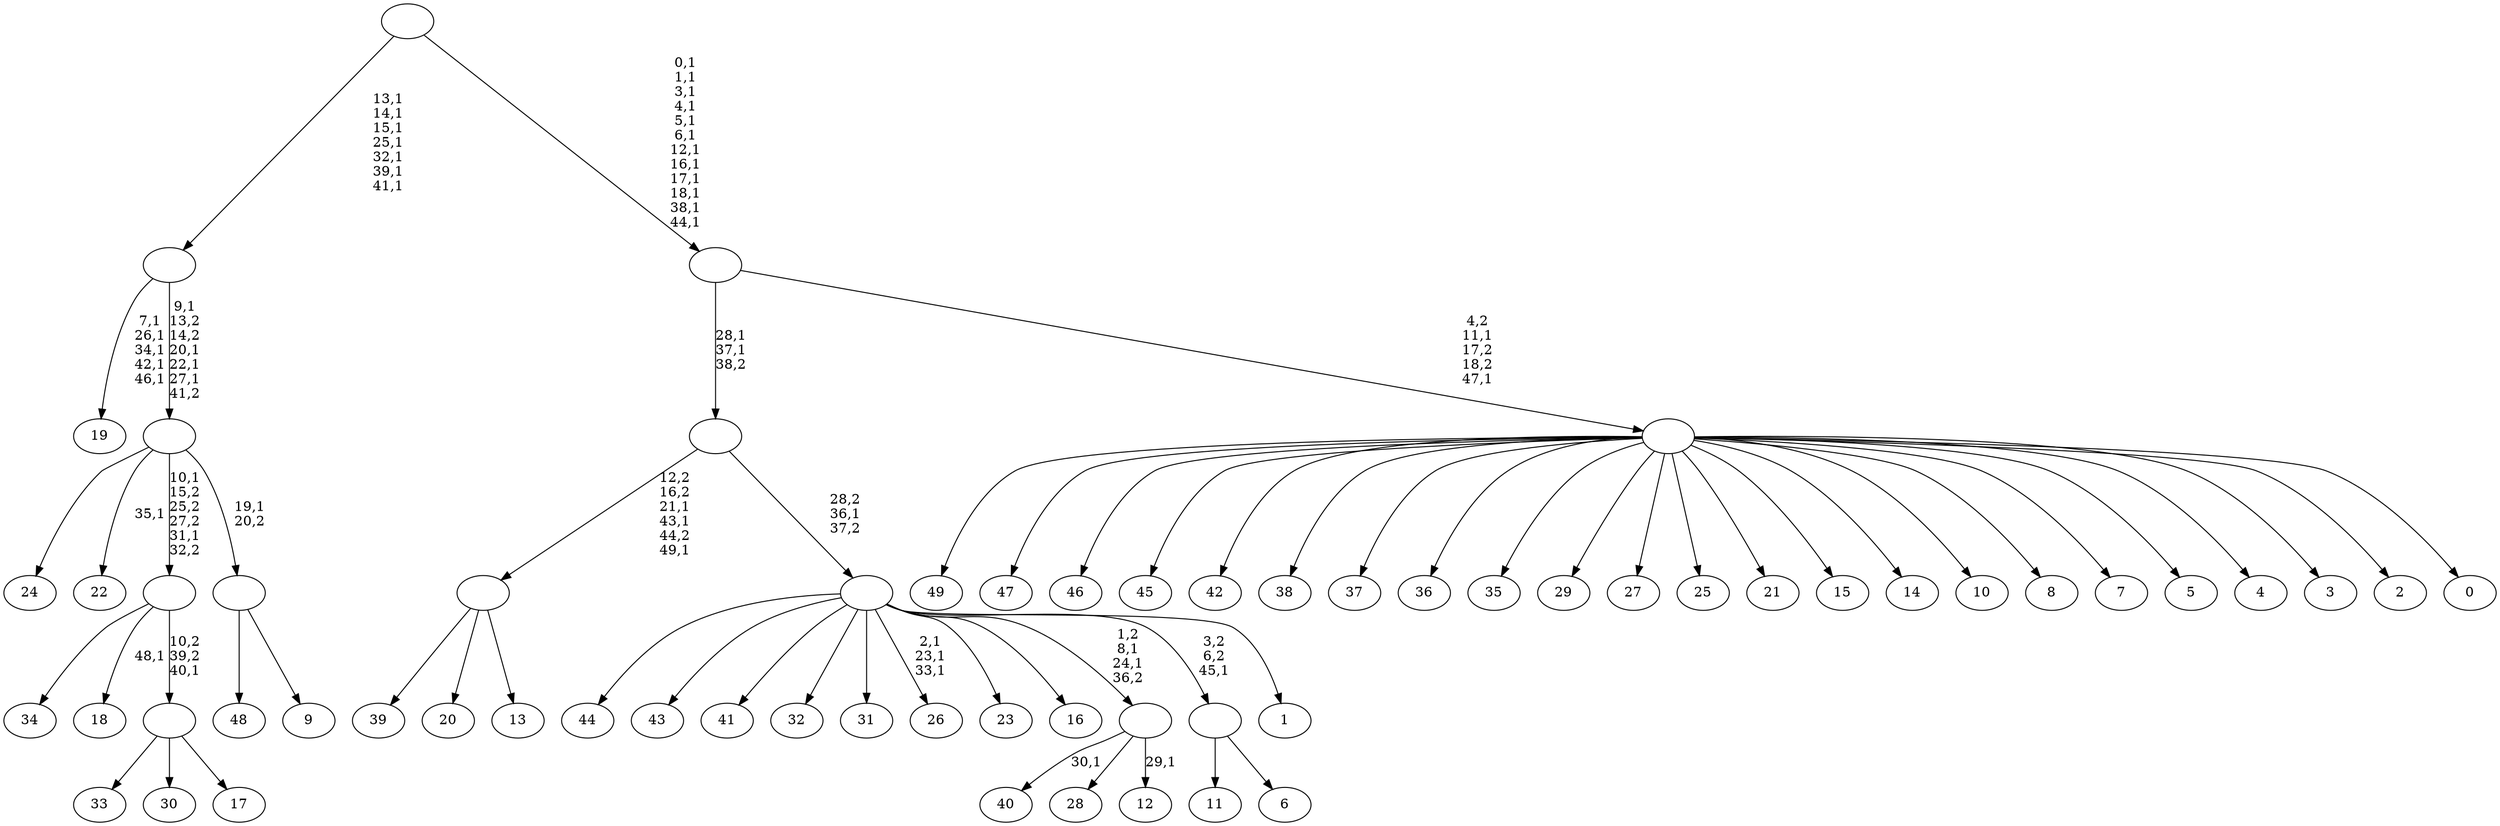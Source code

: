 digraph T {
	100 [label="49"]
	99 [label="48"]
	98 [label="47"]
	97 [label="46"]
	96 [label="45"]
	95 [label="44"]
	94 [label="43"]
	93 [label="42"]
	92 [label="41"]
	91 [label="40"]
	89 [label="39"]
	88 [label="38"]
	87 [label="37"]
	86 [label="36"]
	85 [label="35"]
	84 [label="34"]
	83 [label="33"]
	82 [label="32"]
	81 [label="31"]
	80 [label="30"]
	79 [label="29"]
	78 [label="28"]
	77 [label="27"]
	76 [label="26"]
	72 [label="25"]
	71 [label="24"]
	70 [label="23"]
	69 [label="22"]
	67 [label="21"]
	66 [label="20"]
	65 [label="19"]
	59 [label="18"]
	57 [label="17"]
	56 [label=""]
	55 [label=""]
	53 [label="16"]
	52 [label="15"]
	51 [label="14"]
	50 [label="13"]
	49 [label=""]
	46 [label="12"]
	44 [label=""]
	42 [label="11"]
	41 [label="10"]
	40 [label="9"]
	39 [label=""]
	38 [label=""]
	34 [label=""]
	27 [label="8"]
	26 [label="7"]
	25 [label="6"]
	24 [label=""]
	23 [label="5"]
	22 [label="4"]
	21 [label="3"]
	20 [label="2"]
	19 [label="1"]
	18 [label=""]
	17 [label=""]
	15 [label="0"]
	14 [label=""]
	12 [label=""]
	0 [label=""]
	56 -> 83 [label=""]
	56 -> 80 [label=""]
	56 -> 57 [label=""]
	55 -> 59 [label="48,1"]
	55 -> 84 [label=""]
	55 -> 56 [label="10,2\n39,2\n40,1"]
	49 -> 89 [label=""]
	49 -> 66 [label=""]
	49 -> 50 [label=""]
	44 -> 46 [label="29,1"]
	44 -> 91 [label="30,1"]
	44 -> 78 [label=""]
	39 -> 99 [label=""]
	39 -> 40 [label=""]
	38 -> 55 [label="10,1\n15,2\n25,2\n27,2\n31,1\n32,2"]
	38 -> 69 [label="35,1"]
	38 -> 71 [label=""]
	38 -> 39 [label="19,1\n20,2"]
	34 -> 38 [label="9,1\n13,2\n14,2\n20,1\n22,1\n27,1\n41,2"]
	34 -> 65 [label="7,1\n26,1\n34,1\n42,1\n46,1"]
	24 -> 42 [label=""]
	24 -> 25 [label=""]
	18 -> 44 [label="1,2\n8,1\n24,1\n36,2"]
	18 -> 76 [label="2,1\n23,1\n33,1"]
	18 -> 95 [label=""]
	18 -> 94 [label=""]
	18 -> 92 [label=""]
	18 -> 82 [label=""]
	18 -> 81 [label=""]
	18 -> 70 [label=""]
	18 -> 53 [label=""]
	18 -> 24 [label="3,2\n6,2\n45,1"]
	18 -> 19 [label=""]
	17 -> 49 [label="12,2\n16,2\n21,1\n43,1\n44,2\n49,1"]
	17 -> 18 [label="28,2\n36,1\n37,2"]
	14 -> 100 [label=""]
	14 -> 98 [label=""]
	14 -> 97 [label=""]
	14 -> 96 [label=""]
	14 -> 93 [label=""]
	14 -> 88 [label=""]
	14 -> 87 [label=""]
	14 -> 86 [label=""]
	14 -> 85 [label=""]
	14 -> 79 [label=""]
	14 -> 77 [label=""]
	14 -> 72 [label=""]
	14 -> 67 [label=""]
	14 -> 52 [label=""]
	14 -> 51 [label=""]
	14 -> 41 [label=""]
	14 -> 27 [label=""]
	14 -> 26 [label=""]
	14 -> 23 [label=""]
	14 -> 22 [label=""]
	14 -> 21 [label=""]
	14 -> 20 [label=""]
	14 -> 15 [label=""]
	12 -> 14 [label="4,2\n11,1\n17,2\n18,2\n47,1"]
	12 -> 17 [label="28,1\n37,1\n38,2"]
	0 -> 12 [label="0,1\n1,1\n3,1\n4,1\n5,1\n6,1\n12,1\n16,1\n17,1\n18,1\n38,1\n44,1"]
	0 -> 34 [label="13,1\n14,1\n15,1\n25,1\n32,1\n39,1\n41,1"]
}
